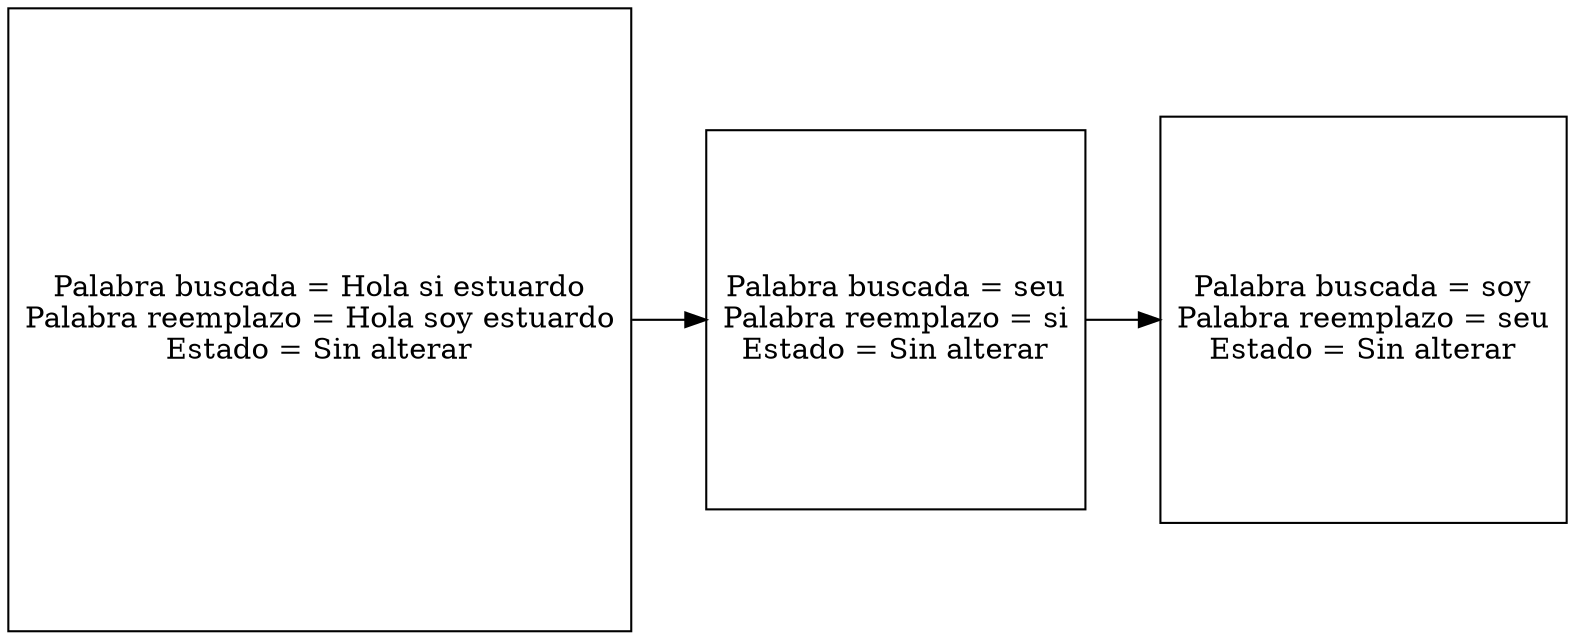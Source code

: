 digraph bf{
rankdir = LR;
node[shape = square];
x00B81C48[label = "Palabra buscada = Hola si estuardo\nPalabra reemplazo = Hola soy estuardo\nEstado = Sin alterar"];
x00B81C48->x00B81F38;
x00B81F38[label = "Palabra buscada = seu\nPalabra reemplazo = si\nEstado = Sin alterar"];
x00B81F38->x00B75F60;
x00B75F60[label = "Palabra buscada = soy\nPalabra reemplazo = seu\nEstado = Sin alterar"];
}
